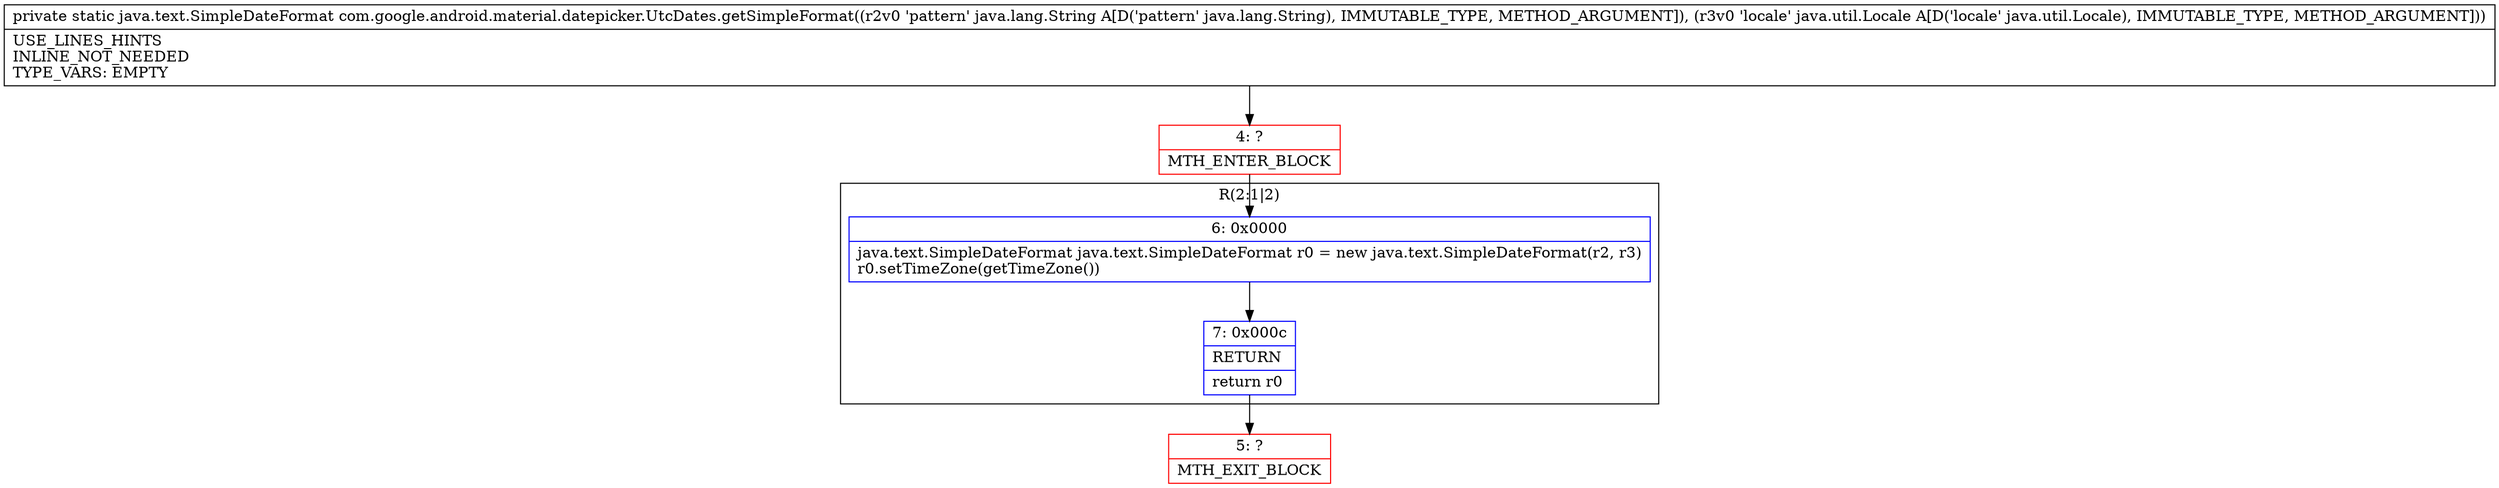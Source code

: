 digraph "CFG forcom.google.android.material.datepicker.UtcDates.getSimpleFormat(Ljava\/lang\/String;Ljava\/util\/Locale;)Ljava\/text\/SimpleDateFormat;" {
subgraph cluster_Region_538803145 {
label = "R(2:1|2)";
node [shape=record,color=blue];
Node_6 [shape=record,label="{6\:\ 0x0000|java.text.SimpleDateFormat java.text.SimpleDateFormat r0 = new java.text.SimpleDateFormat(r2, r3)\lr0.setTimeZone(getTimeZone())\l}"];
Node_7 [shape=record,label="{7\:\ 0x000c|RETURN\l|return r0\l}"];
}
Node_4 [shape=record,color=red,label="{4\:\ ?|MTH_ENTER_BLOCK\l}"];
Node_5 [shape=record,color=red,label="{5\:\ ?|MTH_EXIT_BLOCK\l}"];
MethodNode[shape=record,label="{private static java.text.SimpleDateFormat com.google.android.material.datepicker.UtcDates.getSimpleFormat((r2v0 'pattern' java.lang.String A[D('pattern' java.lang.String), IMMUTABLE_TYPE, METHOD_ARGUMENT]), (r3v0 'locale' java.util.Locale A[D('locale' java.util.Locale), IMMUTABLE_TYPE, METHOD_ARGUMENT]))  | USE_LINES_HINTS\lINLINE_NOT_NEEDED\lTYPE_VARS: EMPTY\l}"];
MethodNode -> Node_4;Node_6 -> Node_7;
Node_7 -> Node_5;
Node_4 -> Node_6;
}

